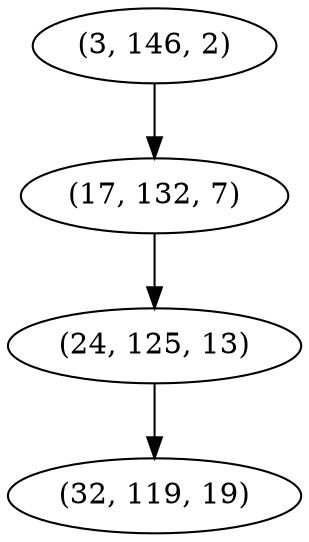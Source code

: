 digraph tree {
    "(3, 146, 2)";
    "(17, 132, 7)";
    "(24, 125, 13)";
    "(32, 119, 19)";
    "(3, 146, 2)" -> "(17, 132, 7)";
    "(17, 132, 7)" -> "(24, 125, 13)";
    "(24, 125, 13)" -> "(32, 119, 19)";
}
